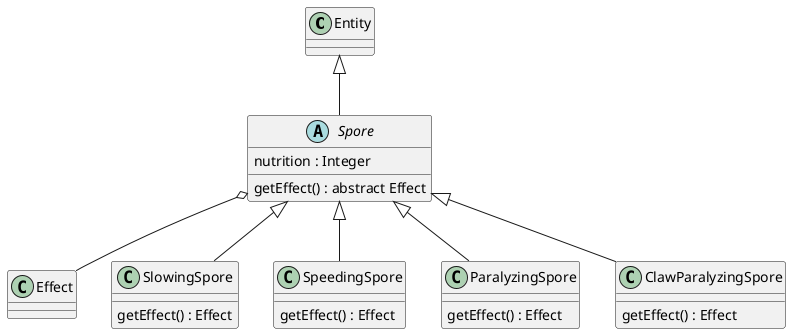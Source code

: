 @startuml spore

Entity <|-- Spore
Spore o-- Effect

abstract class Spore{
    nutrition : Integer

    getEffect() : abstract Effect
}

Spore <|--SlowingSpore
class SlowingSpore{
    getEffect() : Effect
}

Spore <|--SpeedingSpore
class SpeedingSpore{
    getEffect() : Effect
}

Spore <|--ParalyzingSpore
class ParalyzingSpore{
    getEffect() : Effect
}

Spore <|--ClawParalyzingSpore
class ClawParalyzingSpore{
    getEffect() : Effect
}
@enduml	